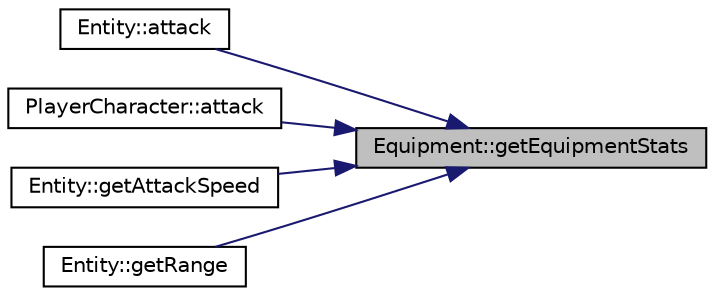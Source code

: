 digraph "Equipment::getEquipmentStats"
{
 // LATEX_PDF_SIZE
  edge [fontname="Helvetica",fontsize="10",labelfontname="Helvetica",labelfontsize="10"];
  node [fontname="Helvetica",fontsize="10",shape=record];
  rankdir="RL";
  Node1 [label="Equipment::getEquipmentStats",height=0.2,width=0.4,color="black", fillcolor="grey75", style="filled", fontcolor="black",tooltip="Get combined stats of equipped items."];
  Node1 -> Node2 [dir="back",color="midnightblue",fontsize="10",style="solid",fontname="Helvetica"];
  Node2 [label="Entity::attack",height=0.2,width=0.4,color="black", fillcolor="white", style="filled",URL="$classEntity.html#a47790391860583a3c1c41dd5f8e532e6",tooltip="Perform an attack on target entity."];
  Node1 -> Node3 [dir="back",color="midnightblue",fontsize="10",style="solid",fontname="Helvetica"];
  Node3 [label="PlayerCharacter::attack",height=0.2,width=0.4,color="black", fillcolor="white", style="filled",URL="$classPlayerCharacter.html#a48c9398c4d91b8adb78a7fe2a8ad9ddf",tooltip="Performs player's attack on target entity. Calculates hit chance and damage, and on succesful hit app..."];
  Node1 -> Node4 [dir="back",color="midnightblue",fontsize="10",style="solid",fontname="Helvetica"];
  Node4 [label="Entity::getAttackSpeed",height=0.2,width=0.4,color="black", fillcolor="white", style="filled",URL="$classEntity.html#a56d902ac081b5bf9ed293aa9d76905d4",tooltip="Get the attack speed of this entity in milliseconds."];
  Node1 -> Node5 [dir="back",color="midnightblue",fontsize="10",style="solid",fontname="Helvetica"];
  Node5 [label="Entity::getRange",height=0.2,width=0.4,color="black", fillcolor="white", style="filled",URL="$classEntity.html#a3ab8d86a7d7e0516fc4659f7513cc934",tooltip="Get tha attack range of this entity."];
}
